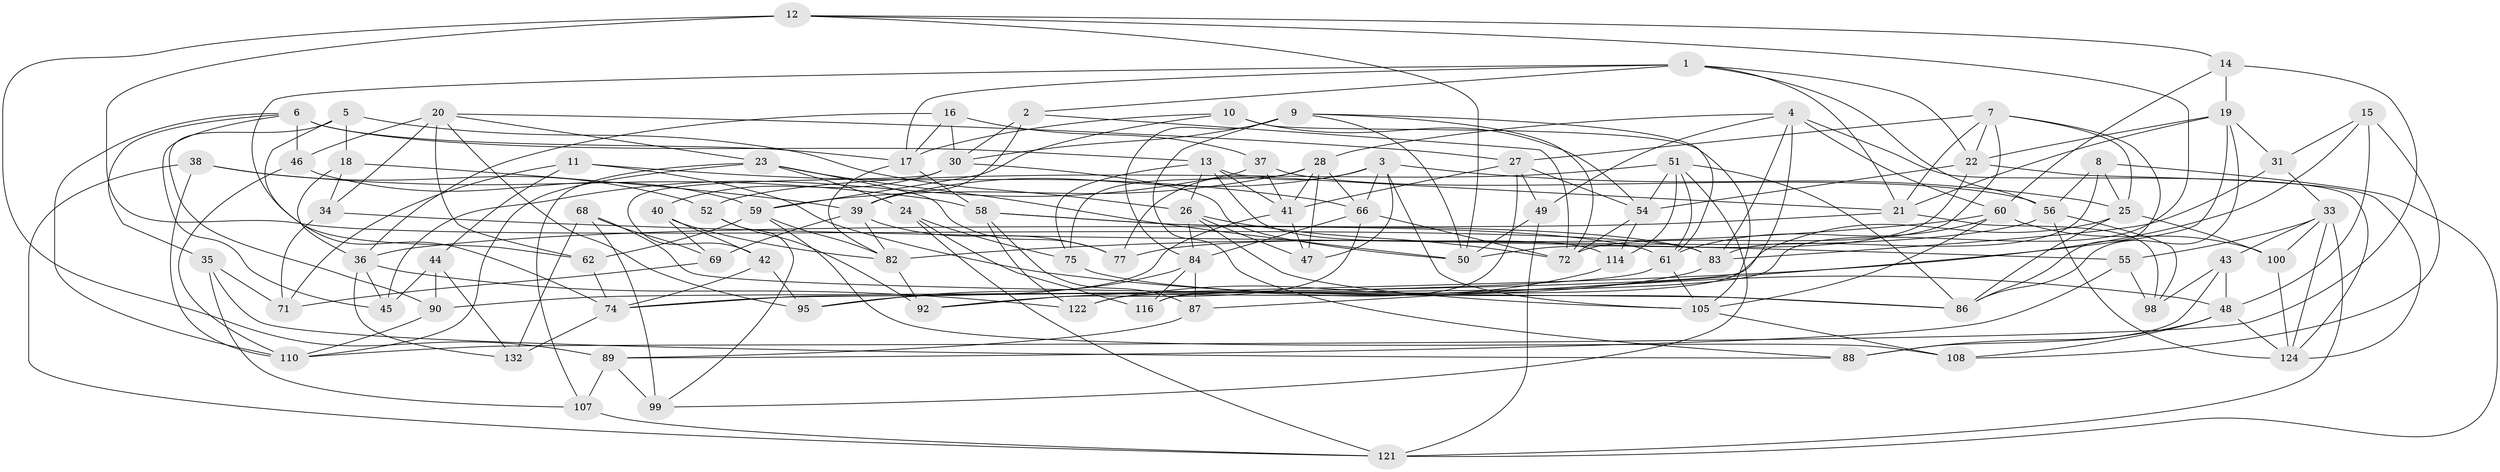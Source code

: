 // original degree distribution, {4: 1.0}
// Generated by graph-tools (version 1.1) at 2025/11/02/27/25 16:11:44]
// undirected, 89 vertices, 221 edges
graph export_dot {
graph [start="1"]
  node [color=gray90,style=filled];
  1 [super="+94"];
  2;
  3 [super="+111"];
  4 [super="+81"];
  5;
  6 [super="+123"];
  7 [super="+102"];
  8;
  9 [super="+29"];
  10;
  11;
  12 [super="+65"];
  13 [super="+96"];
  14;
  15;
  16;
  17 [super="+67"];
  18;
  19 [super="+64"];
  20 [super="+57"];
  21 [super="+32"];
  22 [super="+129"];
  23 [super="+117"];
  24;
  25 [super="+120"];
  26 [super="+78"];
  27 [super="+85"];
  28 [super="+118"];
  30 [super="+53"];
  31;
  33 [super="+109"];
  34;
  35;
  36 [super="+115"];
  37;
  38;
  39 [super="+127"];
  40;
  41 [super="+113"];
  42;
  43;
  44;
  45;
  46;
  47;
  48 [super="+119"];
  49;
  50 [super="+126"];
  51 [super="+63"];
  52;
  54 [super="+70"];
  55;
  56 [super="+106"];
  58 [super="+76"];
  59 [super="+80"];
  60 [super="+73"];
  61 [super="+91"];
  62;
  66 [super="+103"];
  68;
  69;
  71;
  72 [super="+93"];
  74 [super="+79"];
  75;
  77;
  82 [super="+101"];
  83 [super="+128"];
  84 [super="+104"];
  86 [super="+97"];
  87;
  88;
  89 [super="+112"];
  90;
  92;
  95;
  98;
  99;
  100;
  105 [super="+130"];
  107;
  108;
  110 [super="+131"];
  114;
  116;
  121 [super="+125"];
  122;
  124 [super="+133"];
  132;
  1 -- 62;
  1 -- 2;
  1 -- 56;
  1 -- 21;
  1 -- 22;
  1 -- 17;
  2 -- 30;
  2 -- 72;
  2 -- 39;
  3 -- 47;
  3 -- 66;
  3 -- 77;
  3 -- 25;
  3 -- 39;
  3 -- 105;
  4 -- 83;
  4 -- 116;
  4 -- 28;
  4 -- 124;
  4 -- 49;
  4 -- 60;
  5 -- 18;
  5 -- 26;
  5 -- 90;
  5 -- 74;
  6 -- 45;
  6 -- 35;
  6 -- 17;
  6 -- 110;
  6 -- 46;
  6 -- 13;
  7 -- 25;
  7 -- 27;
  7 -- 72;
  7 -- 86;
  7 -- 21;
  7 -- 22;
  8 -- 83;
  8 -- 121;
  8 -- 56;
  8 -- 25;
  9 -- 72;
  9 -- 50;
  9 -- 61;
  9 -- 88;
  9 -- 84;
  9 -- 30;
  10 -- 17;
  10 -- 59;
  10 -- 54;
  10 -- 105;
  11 -- 48;
  11 -- 71;
  11 -- 44;
  11 -- 66;
  12 -- 89 [weight=2];
  12 -- 14;
  12 -- 50;
  12 -- 83;
  12 -- 122;
  13 -- 114;
  13 -- 21;
  13 -- 41;
  13 -- 26;
  13 -- 75;
  14 -- 60;
  14 -- 110;
  14 -- 19;
  15 -- 108;
  15 -- 31;
  15 -- 92;
  15 -- 48;
  16 -- 30;
  16 -- 37;
  16 -- 36;
  16 -- 17;
  17 -- 82;
  17 -- 58;
  18 -- 39;
  18 -- 34;
  18 -- 36;
  19 -- 22;
  19 -- 21;
  19 -- 87;
  19 -- 31;
  19 -- 86;
  20 -- 27;
  20 -- 62;
  20 -- 23;
  20 -- 34;
  20 -- 46;
  20 -- 95;
  21 -- 98;
  21 -- 36;
  22 -- 54;
  22 -- 50;
  22 -- 124;
  23 -- 77;
  23 -- 110;
  23 -- 24;
  23 -- 107;
  23 -- 50;
  24 -- 121;
  24 -- 116;
  24 -- 75;
  25 -- 100;
  25 -- 86;
  25 -- 74;
  26 -- 72;
  26 -- 47;
  26 -- 84;
  26 -- 105;
  27 -- 116;
  27 -- 41;
  27 -- 49;
  27 -- 54;
  28 -- 59;
  28 -- 75;
  28 -- 66;
  28 -- 47;
  28 -- 41;
  30 -- 40;
  30 -- 42;
  30 -- 50;
  31 -- 33;
  31 -- 83;
  33 -- 43;
  33 -- 124;
  33 -- 100;
  33 -- 55;
  33 -- 121;
  34 -- 71;
  34 -- 55;
  35 -- 107;
  35 -- 71;
  35 -- 88;
  36 -- 45;
  36 -- 132;
  36 -- 122;
  37 -- 45;
  37 -- 56;
  37 -- 41;
  38 -- 52;
  38 -- 110;
  38 -- 121;
  38 -- 58;
  39 -- 69;
  39 -- 82;
  39 -- 77;
  40 -- 69;
  40 -- 82;
  40 -- 42;
  41 -- 47;
  41 -- 74;
  42 -- 74;
  42 -- 95;
  43 -- 88;
  43 -- 98;
  43 -- 48;
  44 -- 90;
  44 -- 132;
  44 -- 45;
  46 -- 59;
  46 -- 110;
  48 -- 108;
  48 -- 88;
  48 -- 124;
  49 -- 121;
  49 -- 50;
  51 -- 61;
  51 -- 99;
  51 -- 52;
  51 -- 86;
  51 -- 114;
  51 -- 54;
  52 -- 92;
  52 -- 99;
  54 -- 72;
  54 -- 114;
  55 -- 89;
  55 -- 98;
  56 -- 98;
  56 -- 77;
  56 -- 124;
  58 -- 61;
  58 -- 87;
  58 -- 122;
  58 -- 83;
  59 -- 108;
  59 -- 62;
  59 -- 82;
  60 -- 61;
  60 -- 100;
  60 -- 105;
  60 -- 82;
  61 -- 90;
  61 -- 105;
  62 -- 74;
  66 -- 92;
  66 -- 72;
  66 -- 84;
  68 -- 132;
  68 -- 69;
  68 -- 99;
  68 -- 86;
  69 -- 71;
  74 -- 132;
  75 -- 86;
  82 -- 92;
  83 -- 95;
  84 -- 116;
  84 -- 87;
  84 -- 95;
  87 -- 89;
  89 -- 107;
  89 -- 99;
  90 -- 110;
  100 -- 124;
  105 -- 108;
  107 -- 121;
  114 -- 122;
}
